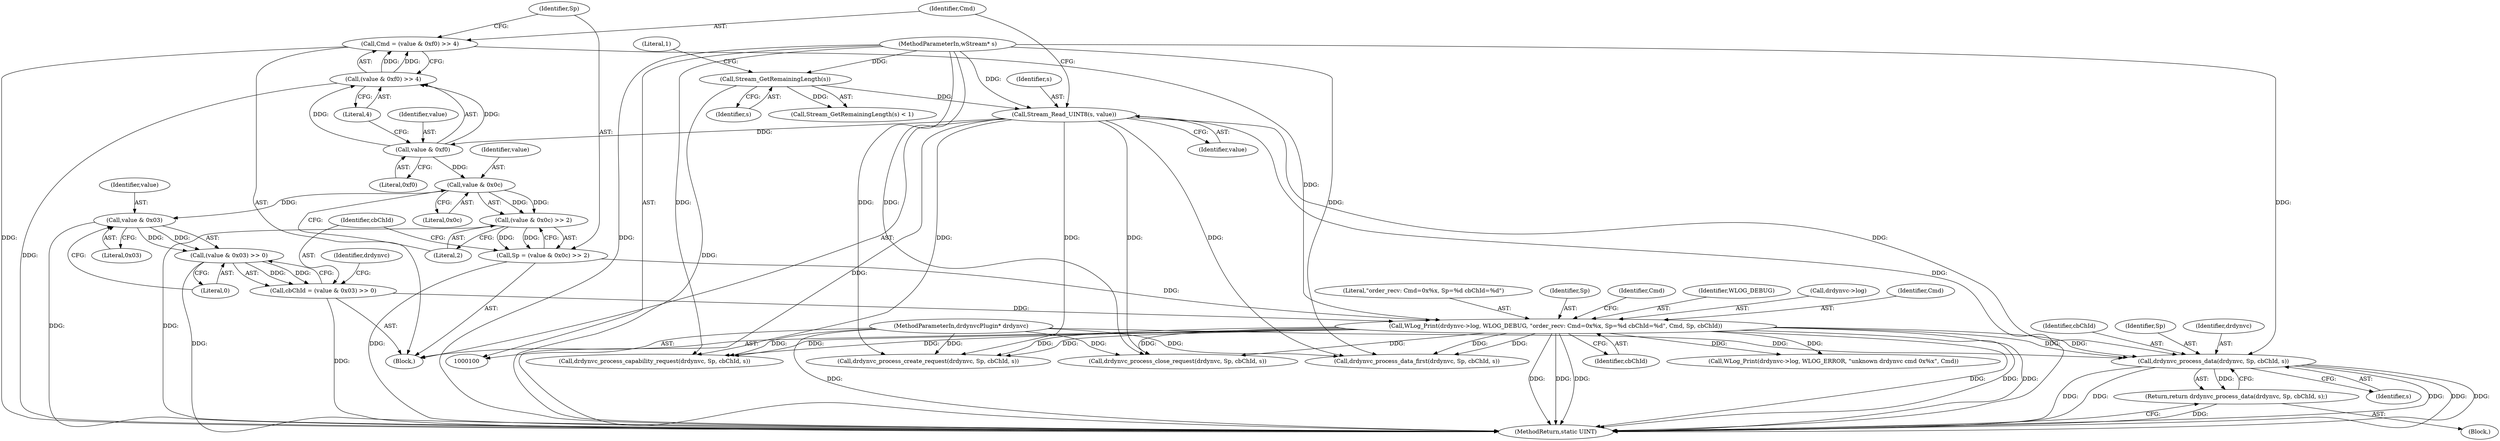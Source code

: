 digraph "0_FreeRDP_baee520e3dd9be6511c45a14c5f5e77784de1471@pointer" {
"1000174" [label="(Call,drdynvc_process_data(drdynvc, Sp, cbChId, s))"];
"1000101" [label="(MethodParameterIn,drdynvcPlugin* drdynvc)"];
"1000139" [label="(Call,WLog_Print(drdynvc->log, WLOG_DEBUG, \"order_recv: Cmd=0x%x, Sp=%d cbChId=%d\", Cmd, Sp, cbChId))"];
"1000118" [label="(Call,Cmd = (value & 0xf0) >> 4)"];
"1000120" [label="(Call,(value & 0xf0) >> 4)"];
"1000121" [label="(Call,value & 0xf0)"];
"1000115" [label="(Call,Stream_Read_UINT8(s, value))"];
"1000110" [label="(Call,Stream_GetRemainingLength(s))"];
"1000102" [label="(MethodParameterIn,wStream* s)"];
"1000125" [label="(Call,Sp = (value & 0x0c) >> 2)"];
"1000127" [label="(Call,(value & 0x0c) >> 2)"];
"1000128" [label="(Call,value & 0x0c)"];
"1000132" [label="(Call,cbChId = (value & 0x03) >> 0)"];
"1000134" [label="(Call,(value & 0x03) >> 0)"];
"1000135" [label="(Call,value & 0x03)"];
"1000173" [label="(Return,return drdynvc_process_data(drdynvc, Sp, cbChId, s);)"];
"1000173" [label="(Return,return drdynvc_process_data(drdynvc, Sp, cbChId, s);)"];
"1000143" [label="(Identifier,WLOG_DEBUG)"];
"1000116" [label="(Identifier,s)"];
"1000133" [label="(Identifier,cbChId)"];
"1000124" [label="(Literal,4)"];
"1000177" [label="(Identifier,cbChId)"];
"1000128" [label="(Call,value & 0x0c)"];
"1000137" [label="(Literal,0x03)"];
"1000150" [label="(Block,)"];
"1000141" [label="(Identifier,drdynvc)"];
"1000134" [label="(Call,(value & 0x03) >> 0)"];
"1000118" [label="(Call,Cmd = (value & 0xf0) >> 4)"];
"1000123" [label="(Literal,0xf0)"];
"1000125" [label="(Call,Sp = (value & 0x0c) >> 2)"];
"1000115" [label="(Call,Stream_Read_UINT8(s, value))"];
"1000119" [label="(Identifier,Cmd)"];
"1000174" [label="(Call,drdynvc_process_data(drdynvc, Sp, cbChId, s))"];
"1000140" [label="(Call,drdynvc->log)"];
"1000120" [label="(Call,(value & 0xf0) >> 4)"];
"1000110" [label="(Call,Stream_GetRemainingLength(s))"];
"1000187" [label="(Call,WLog_Print(drdynvc->log, WLOG_ERROR, \"unknown drdynvc cmd 0x%x\", Cmd))"];
"1000145" [label="(Identifier,Cmd)"];
"1000129" [label="(Identifier,value)"];
"1000138" [label="(Literal,0)"];
"1000127" [label="(Call,(value & 0x0c) >> 2)"];
"1000178" [label="(Identifier,s)"];
"1000144" [label="(Literal,\"order_recv: Cmd=0x%x, Sp=%d cbChId=%d\")"];
"1000126" [label="(Identifier,Sp)"];
"1000130" [label="(Literal,0x0c)"];
"1000117" [label="(Identifier,value)"];
"1000176" [label="(Identifier,Sp)"];
"1000135" [label="(Call,value & 0x03)"];
"1000103" [label="(Block,)"];
"1000146" [label="(Identifier,Sp)"];
"1000121" [label="(Call,value & 0xf0)"];
"1000112" [label="(Literal,1)"];
"1000111" [label="(Identifier,s)"];
"1000101" [label="(MethodParameterIn,drdynvcPlugin* drdynvc)"];
"1000139" [label="(Call,WLog_Print(drdynvc->log, WLOG_DEBUG, \"order_recv: Cmd=0x%x, Sp=%d cbChId=%d\", Cmd, Sp, cbChId))"];
"1000175" [label="(Identifier,drdynvc)"];
"1000196" [label="(MethodReturn,static UINT)"];
"1000102" [label="(MethodParameterIn,wStream* s)"];
"1000153" [label="(Call,drdynvc_process_capability_request(drdynvc, Sp, cbChId, s))"];
"1000149" [label="(Identifier,Cmd)"];
"1000109" [label="(Call,Stream_GetRemainingLength(s) < 1)"];
"1000132" [label="(Call,cbChId = (value & 0x03) >> 0)"];
"1000122" [label="(Identifier,value)"];
"1000160" [label="(Call,drdynvc_process_create_request(drdynvc, Sp, cbChId, s))"];
"1000147" [label="(Identifier,cbChId)"];
"1000181" [label="(Call,drdynvc_process_close_request(drdynvc, Sp, cbChId, s))"];
"1000131" [label="(Literal,2)"];
"1000167" [label="(Call,drdynvc_process_data_first(drdynvc, Sp, cbChId, s))"];
"1000136" [label="(Identifier,value)"];
"1000174" -> "1000173"  [label="AST: "];
"1000174" -> "1000178"  [label="CFG: "];
"1000175" -> "1000174"  [label="AST: "];
"1000176" -> "1000174"  [label="AST: "];
"1000177" -> "1000174"  [label="AST: "];
"1000178" -> "1000174"  [label="AST: "];
"1000173" -> "1000174"  [label="CFG: "];
"1000174" -> "1000196"  [label="DDG: "];
"1000174" -> "1000196"  [label="DDG: "];
"1000174" -> "1000196"  [label="DDG: "];
"1000174" -> "1000196"  [label="DDG: "];
"1000174" -> "1000196"  [label="DDG: "];
"1000174" -> "1000173"  [label="DDG: "];
"1000101" -> "1000174"  [label="DDG: "];
"1000139" -> "1000174"  [label="DDG: "];
"1000139" -> "1000174"  [label="DDG: "];
"1000115" -> "1000174"  [label="DDG: "];
"1000102" -> "1000174"  [label="DDG: "];
"1000101" -> "1000100"  [label="AST: "];
"1000101" -> "1000196"  [label="DDG: "];
"1000101" -> "1000153"  [label="DDG: "];
"1000101" -> "1000160"  [label="DDG: "];
"1000101" -> "1000167"  [label="DDG: "];
"1000101" -> "1000181"  [label="DDG: "];
"1000139" -> "1000103"  [label="AST: "];
"1000139" -> "1000147"  [label="CFG: "];
"1000140" -> "1000139"  [label="AST: "];
"1000143" -> "1000139"  [label="AST: "];
"1000144" -> "1000139"  [label="AST: "];
"1000145" -> "1000139"  [label="AST: "];
"1000146" -> "1000139"  [label="AST: "];
"1000147" -> "1000139"  [label="AST: "];
"1000149" -> "1000139"  [label="CFG: "];
"1000139" -> "1000196"  [label="DDG: "];
"1000139" -> "1000196"  [label="DDG: "];
"1000139" -> "1000196"  [label="DDG: "];
"1000139" -> "1000196"  [label="DDG: "];
"1000139" -> "1000196"  [label="DDG: "];
"1000139" -> "1000196"  [label="DDG: "];
"1000118" -> "1000139"  [label="DDG: "];
"1000125" -> "1000139"  [label="DDG: "];
"1000132" -> "1000139"  [label="DDG: "];
"1000139" -> "1000153"  [label="DDG: "];
"1000139" -> "1000153"  [label="DDG: "];
"1000139" -> "1000160"  [label="DDG: "];
"1000139" -> "1000160"  [label="DDG: "];
"1000139" -> "1000167"  [label="DDG: "];
"1000139" -> "1000167"  [label="DDG: "];
"1000139" -> "1000181"  [label="DDG: "];
"1000139" -> "1000181"  [label="DDG: "];
"1000139" -> "1000187"  [label="DDG: "];
"1000139" -> "1000187"  [label="DDG: "];
"1000118" -> "1000103"  [label="AST: "];
"1000118" -> "1000120"  [label="CFG: "];
"1000119" -> "1000118"  [label="AST: "];
"1000120" -> "1000118"  [label="AST: "];
"1000126" -> "1000118"  [label="CFG: "];
"1000118" -> "1000196"  [label="DDG: "];
"1000120" -> "1000118"  [label="DDG: "];
"1000120" -> "1000118"  [label="DDG: "];
"1000120" -> "1000124"  [label="CFG: "];
"1000121" -> "1000120"  [label="AST: "];
"1000124" -> "1000120"  [label="AST: "];
"1000120" -> "1000196"  [label="DDG: "];
"1000121" -> "1000120"  [label="DDG: "];
"1000121" -> "1000120"  [label="DDG: "];
"1000121" -> "1000123"  [label="CFG: "];
"1000122" -> "1000121"  [label="AST: "];
"1000123" -> "1000121"  [label="AST: "];
"1000124" -> "1000121"  [label="CFG: "];
"1000115" -> "1000121"  [label="DDG: "];
"1000121" -> "1000128"  [label="DDG: "];
"1000115" -> "1000103"  [label="AST: "];
"1000115" -> "1000117"  [label="CFG: "];
"1000116" -> "1000115"  [label="AST: "];
"1000117" -> "1000115"  [label="AST: "];
"1000119" -> "1000115"  [label="CFG: "];
"1000115" -> "1000196"  [label="DDG: "];
"1000115" -> "1000196"  [label="DDG: "];
"1000110" -> "1000115"  [label="DDG: "];
"1000102" -> "1000115"  [label="DDG: "];
"1000115" -> "1000153"  [label="DDG: "];
"1000115" -> "1000160"  [label="DDG: "];
"1000115" -> "1000167"  [label="DDG: "];
"1000115" -> "1000181"  [label="DDG: "];
"1000110" -> "1000109"  [label="AST: "];
"1000110" -> "1000111"  [label="CFG: "];
"1000111" -> "1000110"  [label="AST: "];
"1000112" -> "1000110"  [label="CFG: "];
"1000110" -> "1000196"  [label="DDG: "];
"1000110" -> "1000109"  [label="DDG: "];
"1000102" -> "1000110"  [label="DDG: "];
"1000102" -> "1000100"  [label="AST: "];
"1000102" -> "1000196"  [label="DDG: "];
"1000102" -> "1000153"  [label="DDG: "];
"1000102" -> "1000160"  [label="DDG: "];
"1000102" -> "1000167"  [label="DDG: "];
"1000102" -> "1000181"  [label="DDG: "];
"1000125" -> "1000103"  [label="AST: "];
"1000125" -> "1000127"  [label="CFG: "];
"1000126" -> "1000125"  [label="AST: "];
"1000127" -> "1000125"  [label="AST: "];
"1000133" -> "1000125"  [label="CFG: "];
"1000125" -> "1000196"  [label="DDG: "];
"1000127" -> "1000125"  [label="DDG: "];
"1000127" -> "1000125"  [label="DDG: "];
"1000127" -> "1000131"  [label="CFG: "];
"1000128" -> "1000127"  [label="AST: "];
"1000131" -> "1000127"  [label="AST: "];
"1000127" -> "1000196"  [label="DDG: "];
"1000128" -> "1000127"  [label="DDG: "];
"1000128" -> "1000127"  [label="DDG: "];
"1000128" -> "1000130"  [label="CFG: "];
"1000129" -> "1000128"  [label="AST: "];
"1000130" -> "1000128"  [label="AST: "];
"1000131" -> "1000128"  [label="CFG: "];
"1000128" -> "1000135"  [label="DDG: "];
"1000132" -> "1000103"  [label="AST: "];
"1000132" -> "1000134"  [label="CFG: "];
"1000133" -> "1000132"  [label="AST: "];
"1000134" -> "1000132"  [label="AST: "];
"1000141" -> "1000132"  [label="CFG: "];
"1000132" -> "1000196"  [label="DDG: "];
"1000134" -> "1000132"  [label="DDG: "];
"1000134" -> "1000132"  [label="DDG: "];
"1000134" -> "1000138"  [label="CFG: "];
"1000135" -> "1000134"  [label="AST: "];
"1000138" -> "1000134"  [label="AST: "];
"1000134" -> "1000196"  [label="DDG: "];
"1000135" -> "1000134"  [label="DDG: "];
"1000135" -> "1000134"  [label="DDG: "];
"1000135" -> "1000137"  [label="CFG: "];
"1000136" -> "1000135"  [label="AST: "];
"1000137" -> "1000135"  [label="AST: "];
"1000138" -> "1000135"  [label="CFG: "];
"1000135" -> "1000196"  [label="DDG: "];
"1000173" -> "1000150"  [label="AST: "];
"1000196" -> "1000173"  [label="CFG: "];
"1000173" -> "1000196"  [label="DDG: "];
}
